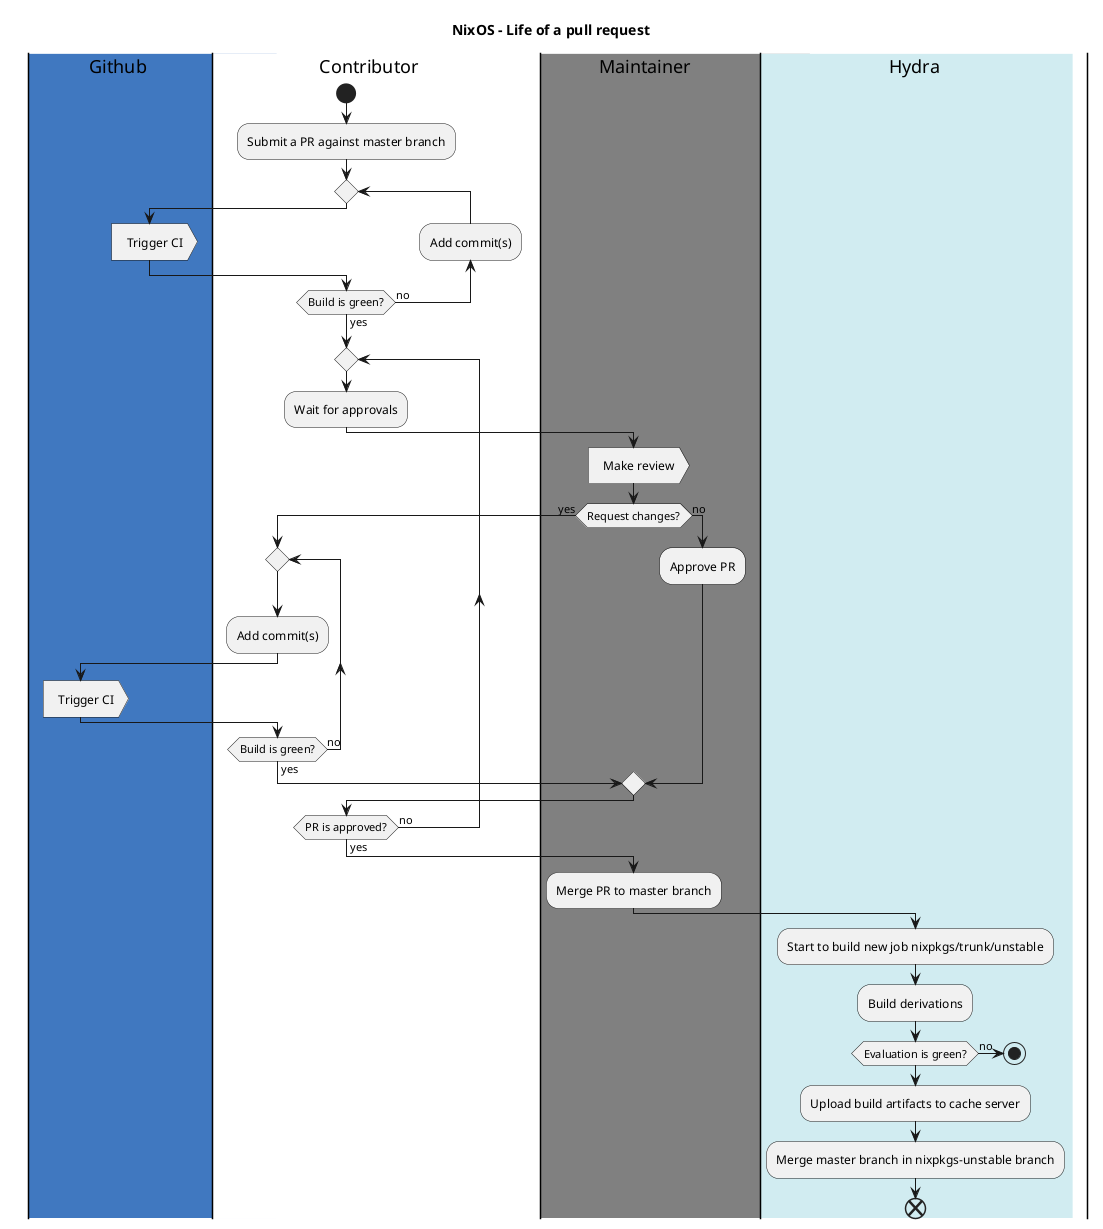 @startuml Nixos - Life of a pull request
skinparam defaultTextAlignment center
skinparam swimlaneWidth same
skinparam linetype polyline
skinparam linetype ortho

title NixOS - Life of a pull request

|#4078c0|Github|
|#white|Contributor|
|#grey|Maintainer|
|#d1ecf1|Hydra|

|Contributor|
start
  :Submit a PR against master branch;

  repeat
    backward :Add commit(s);
    |Github|
    :Trigger CI>
    |Contributor|
  repeat while (Build is green?) is (no) not (yes)

  repeat
    :Wait for approvals;

    |Maintainer|
    :Make review>
    if (Request changes?) then (yes)
      |Contributor|
      repeat
        :Add commit(s);
        |Github|
        :Trigger CI>
        |Contributor|
      repeat while (Build is green?) is (no) not (yes)
    else (no)
      |Maintainer|
      :Approve PR;
    endif
    |Contributor|
  repeat while (PR is approved?) is (no) not (yes)

  |Maintainer|
  :Merge PR to master branch;

  |Hydra|
  :Start to build new job nixpkgs/trunk/unstable;
  :Build derivations;

  if (Evaluation is green?) is (no) then
  stop
  endif

  :Upload build artifacts to cache server;
  :Merge master branch in nixpkgs-unstable branch;
end
@enduml
